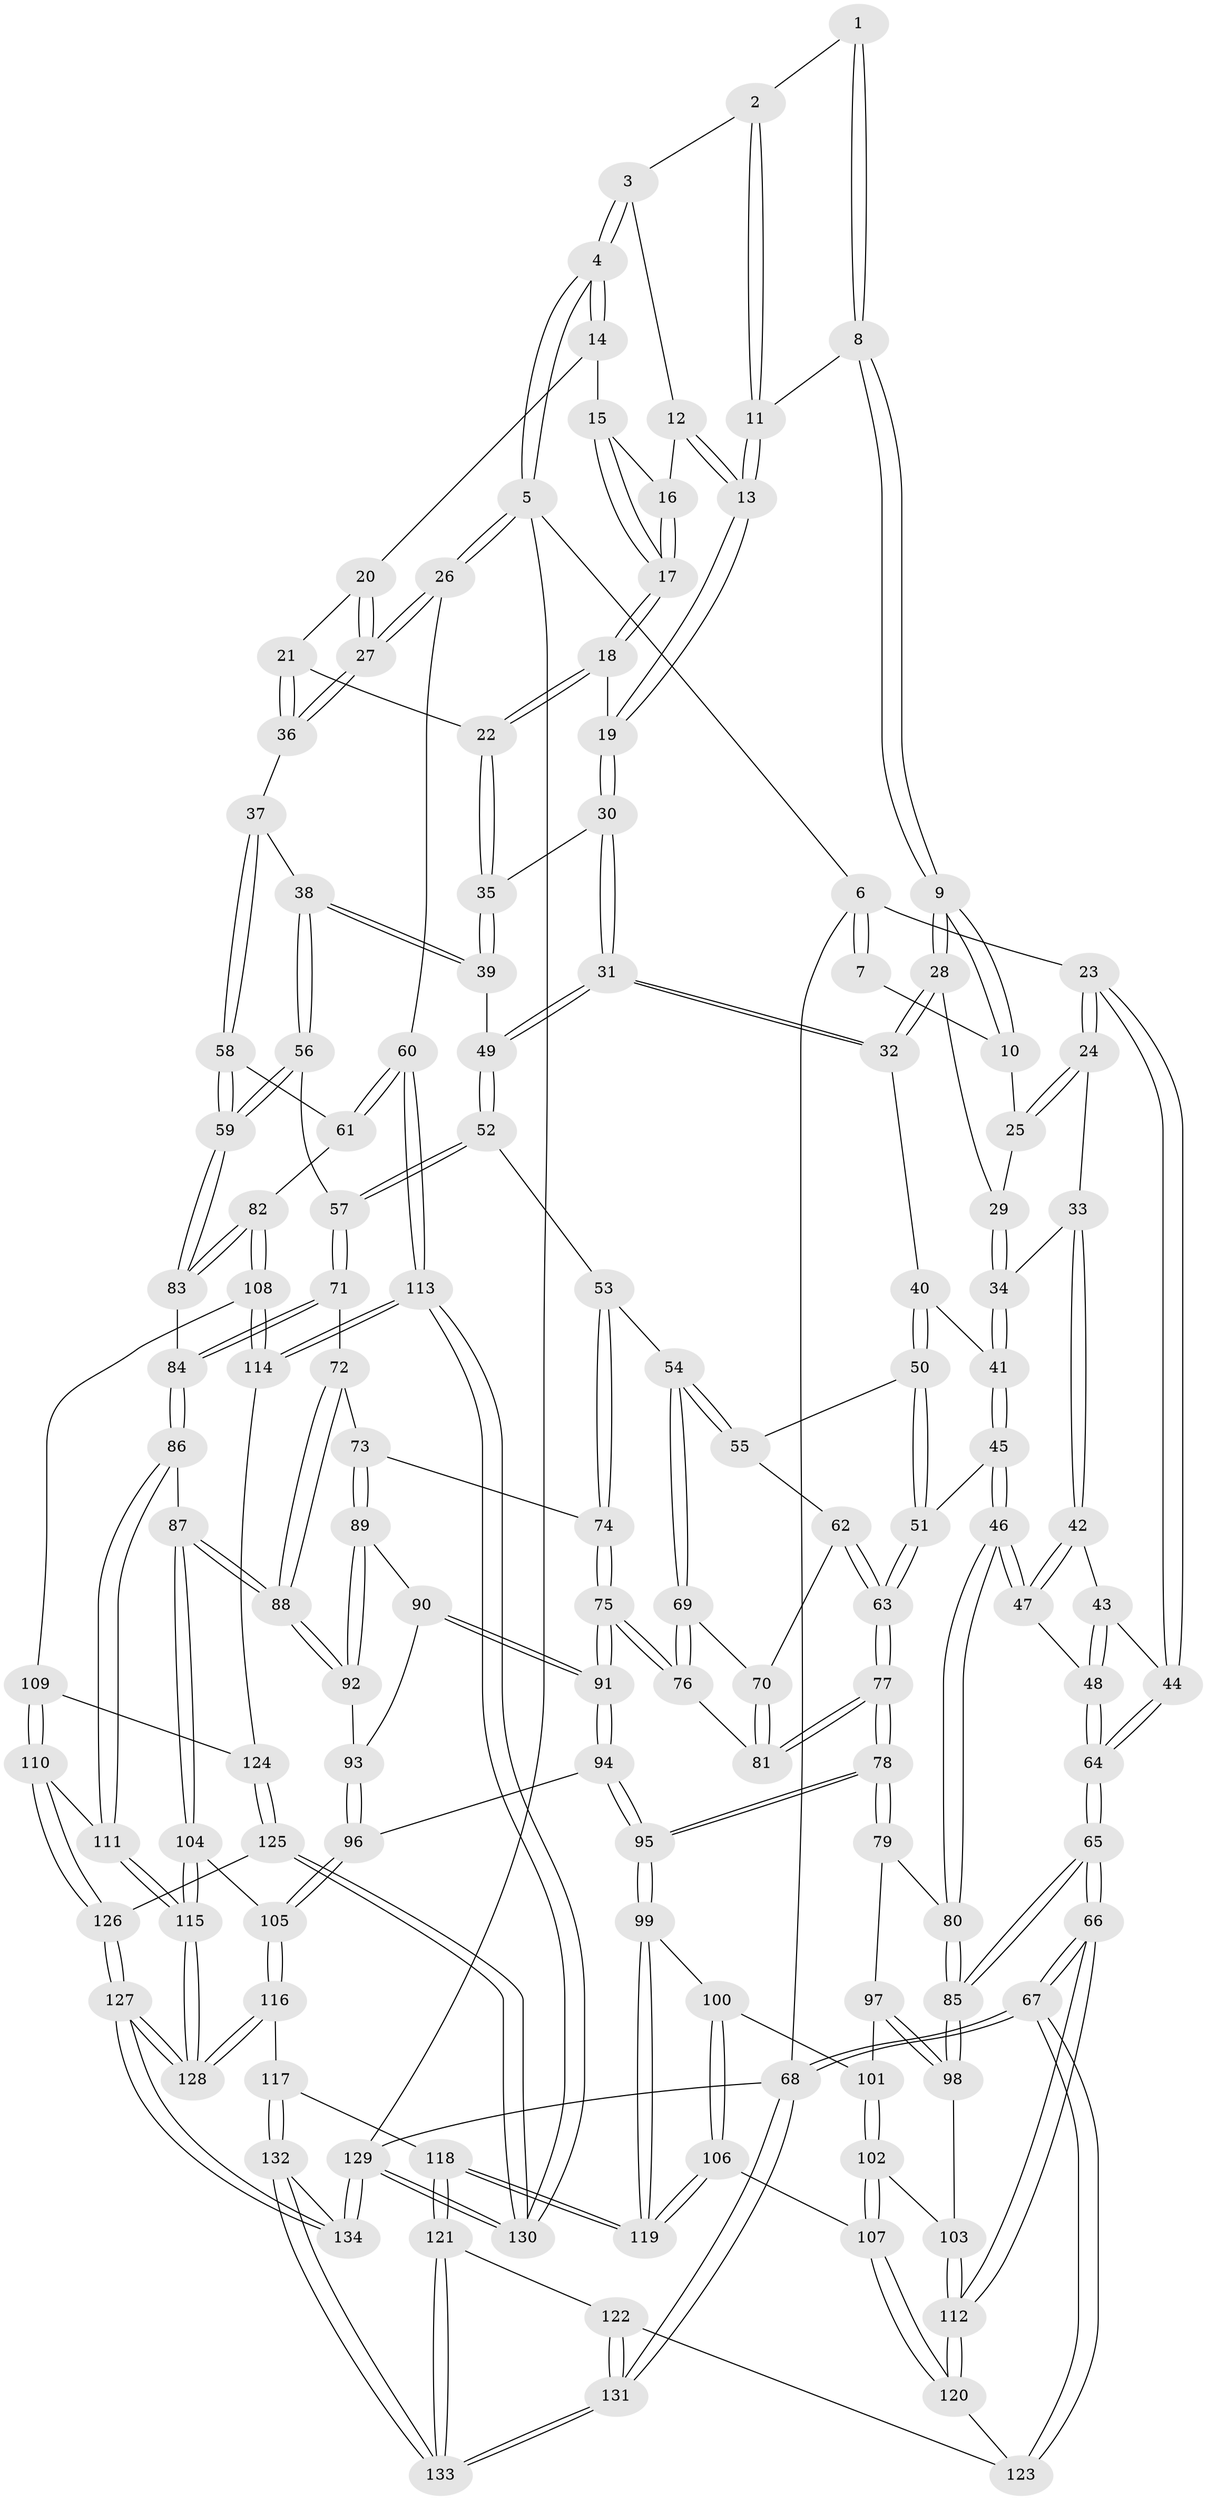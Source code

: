 // Generated by graph-tools (version 1.1) at 2025/27/03/09/25 03:27:15]
// undirected, 134 vertices, 332 edges
graph export_dot {
graph [start="1"]
  node [color=gray90,style=filled];
  1 [pos="+0.3928155659788614+0"];
  2 [pos="+0.5117618387121022+0"];
  3 [pos="+0.717178530062276+0"];
  4 [pos="+1+0"];
  5 [pos="+1+0"];
  6 [pos="+0+0"];
  7 [pos="+0.37143584422951+0"];
  8 [pos="+0.4418012244938205+0.12190227340446048"];
  9 [pos="+0.4052046726428321+0.14844220269171413"];
  10 [pos="+0.3262506743307412+0.11976975498353833"];
  11 [pos="+0.5316517210028184+0.10946088075794526"];
  12 [pos="+0.6975027639405366+0"];
  13 [pos="+0.5896560101392058+0.12681733537326814"];
  14 [pos="+0.9336313512650012+0.046290580044830894"];
  15 [pos="+0.8263566257945276+0.08679153033891601"];
  16 [pos="+0.7236861169973461+0"];
  17 [pos="+0.7469900296491461+0.1498237419058616"];
  18 [pos="+0.7258498226861002+0.19169432538330605"];
  19 [pos="+0.6309985550290195+0.1806272046436671"];
  20 [pos="+0.9132535774310109+0.15006380429501032"];
  21 [pos="+0.8044787676942986+0.23128060976392095"];
  22 [pos="+0.744682237129923+0.21205457610129602"];
  23 [pos="+0+0"];
  24 [pos="+0+0"];
  25 [pos="+0.26526627870670055+0.1197495012298692"];
  26 [pos="+1+0.3895447244792363"];
  27 [pos="+1+0.363417447408847"];
  28 [pos="+0.4079850487925717+0.29534242664935295"];
  29 [pos="+0.2635873380744004+0.2472725579610121"];
  30 [pos="+0.5592166555697864+0.314055023414157"];
  31 [pos="+0.5005485091625763+0.3576559613896259"];
  32 [pos="+0.41735197595183865+0.32262809016443955"];
  33 [pos="+0.16728869117797723+0.3169950756067321"];
  34 [pos="+0.16912527666047655+0.3173869973887197"];
  35 [pos="+0.7158207275979096+0.3676696065682069"];
  36 [pos="+0.9283391468568696+0.37260579629122326"];
  37 [pos="+0.8602195512020395+0.41988707938655656"];
  38 [pos="+0.748504063327739+0.42775618240651136"];
  39 [pos="+0.7357895665685557+0.4099478157217127"];
  40 [pos="+0.3255473124170996+0.3906110961854122"];
  41 [pos="+0.22483106161735342+0.3589659610748552"];
  42 [pos="+0.1614910210934792+0.3240139597652055"];
  43 [pos="+0.06138693488074674+0.35424035545659627"];
  44 [pos="+0+0.25619862131024584"];
  45 [pos="+0.18741136948402998+0.5093204179868618"];
  46 [pos="+0.09420516445679578+0.539832869208708"];
  47 [pos="+0.07084983038995887+0.5214877419312653"];
  48 [pos="+0.024277419801529414+0.5105283604863243"];
  49 [pos="+0.5155737564402653+0.406827311854695"];
  50 [pos="+0.3203952967163963+0.43683483052976063"];
  51 [pos="+0.21187211396273634+0.5103617712862788"];
  52 [pos="+0.5225550305332717+0.4515259695078371"];
  53 [pos="+0.5152093128148959+0.4615422770077207"];
  54 [pos="+0.4575401315862323+0.5103101489575198"];
  55 [pos="+0.3389823220464292+0.4797864037220133"];
  56 [pos="+0.6935942655892916+0.5144586116630395"];
  57 [pos="+0.6438945211732939+0.5296209898501908"];
  58 [pos="+0.8604467193906018+0.5475849084745548"];
  59 [pos="+0.7805862618783562+0.6089626504273448"];
  60 [pos="+1+0.6503451969797296"];
  61 [pos="+0.894709711140432+0.5707166033190851"];
  62 [pos="+0.3354201509769973+0.5155205411959896"];
  63 [pos="+0.26302349332706215+0.5548423272631372"];
  64 [pos="+0+0.4792997256700316"];
  65 [pos="+0+0.7372769996800992"];
  66 [pos="+0+1"];
  67 [pos="+0+1"];
  68 [pos="+0+1"];
  69 [pos="+0.42499922657192657+0.5896392610208587"];
  70 [pos="+0.3476063558759471+0.5449125035692765"];
  71 [pos="+0.6251424167016933+0.5846152448965054"];
  72 [pos="+0.6212459710540548+0.5888070505192257"];
  73 [pos="+0.5744151525240112+0.6181770493276177"];
  74 [pos="+0.5239944681222372+0.610089213684107"];
  75 [pos="+0.4506037376030495+0.6413778122385527"];
  76 [pos="+0.42523607375522604+0.5914688244741269"];
  77 [pos="+0.2830164246274999+0.641217734108322"];
  78 [pos="+0.2747442869488508+0.6613929826636161"];
  79 [pos="+0.12916249961930745+0.6367782138581717"];
  80 [pos="+0.11492979775452328+0.6060021042703692"];
  81 [pos="+0.2914758385028574+0.634407607536528"];
  82 [pos="+0.8512969440640588+0.718974971693839"];
  83 [pos="+0.7824298853119982+0.6808872397327743"];
  84 [pos="+0.7281155124937019+0.7044241255207748"];
  85 [pos="+0+0.7072439940438812"];
  86 [pos="+0.7032075570800393+0.72869974861777"];
  87 [pos="+0.6404645163967382+0.7426712161279287"];
  88 [pos="+0.6347897394834856+0.7353406083515234"];
  89 [pos="+0.5741412312064058+0.6212688947933113"];
  90 [pos="+0.5553720999174274+0.666404194507993"];
  91 [pos="+0.44879414719665434+0.6551771257044824"];
  92 [pos="+0.6104011604660027+0.7169572412554176"];
  93 [pos="+0.5511940600871464+0.6970620509418436"];
  94 [pos="+0.4381420109521892+0.7068180464889855"];
  95 [pos="+0.31140132563769224+0.7301304754165437"];
  96 [pos="+0.4665603442233991+0.7367351569310949"];
  97 [pos="+0.12548470900793168+0.6500657911303918"];
  98 [pos="+0.0824836216763877+0.7077322333852184"];
  99 [pos="+0.30192265469056795+0.7548201719612441"];
  100 [pos="+0.1881609398932496+0.75012431304156"];
  101 [pos="+0.15912777351890917+0.7222064597583138"];
  102 [pos="+0.13326854819903414+0.8076264585836227"];
  103 [pos="+0.07749699383347772+0.7446971049659681"];
  104 [pos="+0.580389107758408+0.8299999305666632"];
  105 [pos="+0.49260696223022676+0.7982182444486509"];
  106 [pos="+0.1669270338535386+0.8161225399877889"];
  107 [pos="+0.13776859660649712+0.8178202829465593"];
  108 [pos="+0.8657924799576322+0.7303481774600467"];
  109 [pos="+0.8147473615642754+0.8428358293219356"];
  110 [pos="+0.7938992930204009+0.8568687968858387"];
  111 [pos="+0.7369393025897123+0.8349901694139892"];
  112 [pos="+0+0.8735279750133108"];
  113 [pos="+1+0.7310194864328212"];
  114 [pos="+1+0.7405267756765568"];
  115 [pos="+0.6140670127649428+0.906334028577492"];
  116 [pos="+0.40401346399879395+0.893861483689287"];
  117 [pos="+0.3765102470959942+0.9017662531400056"];
  118 [pos="+0.2960763342843471+0.8779098327470206"];
  119 [pos="+0.2907934600215415+0.8603508174325621"];
  120 [pos="+0.12076695085140957+0.8398089602582778"];
  121 [pos="+0.27633396727230597+0.9030556754289069"];
  122 [pos="+0.23930613854312802+0.9155346595316687"];
  123 [pos="+0.1516848976155179+0.9284068112225723"];
  124 [pos="+0.8861518034310707+0.882117971758929"];
  125 [pos="+0.8930023361336116+0.9458600989787415"];
  126 [pos="+0.7728016441526979+1"];
  127 [pos="+0.6830344909738907+1"];
  128 [pos="+0.6143102164023717+1"];
  129 [pos="+1+1"];
  130 [pos="+1+0.926128952233857"];
  131 [pos="+0+1"];
  132 [pos="+0.44357606696619806+1"];
  133 [pos="+0.2688136531016225+1"];
  134 [pos="+0.6829082795542558+1"];
  1 -- 2;
  1 -- 8;
  1 -- 8;
  2 -- 3;
  2 -- 11;
  2 -- 11;
  3 -- 4;
  3 -- 4;
  3 -- 12;
  4 -- 5;
  4 -- 5;
  4 -- 14;
  4 -- 14;
  5 -- 6;
  5 -- 26;
  5 -- 26;
  5 -- 129;
  6 -- 7;
  6 -- 7;
  6 -- 23;
  6 -- 68;
  7 -- 10;
  8 -- 9;
  8 -- 9;
  8 -- 11;
  9 -- 10;
  9 -- 10;
  9 -- 28;
  9 -- 28;
  10 -- 25;
  11 -- 13;
  11 -- 13;
  12 -- 13;
  12 -- 13;
  12 -- 16;
  13 -- 19;
  13 -- 19;
  14 -- 15;
  14 -- 20;
  15 -- 16;
  15 -- 17;
  15 -- 17;
  16 -- 17;
  16 -- 17;
  17 -- 18;
  17 -- 18;
  18 -- 19;
  18 -- 22;
  18 -- 22;
  19 -- 30;
  19 -- 30;
  20 -- 21;
  20 -- 27;
  20 -- 27;
  21 -- 22;
  21 -- 36;
  21 -- 36;
  22 -- 35;
  22 -- 35;
  23 -- 24;
  23 -- 24;
  23 -- 44;
  23 -- 44;
  24 -- 25;
  24 -- 25;
  24 -- 33;
  25 -- 29;
  26 -- 27;
  26 -- 27;
  26 -- 60;
  27 -- 36;
  27 -- 36;
  28 -- 29;
  28 -- 32;
  28 -- 32;
  29 -- 34;
  29 -- 34;
  30 -- 31;
  30 -- 31;
  30 -- 35;
  31 -- 32;
  31 -- 32;
  31 -- 49;
  31 -- 49;
  32 -- 40;
  33 -- 34;
  33 -- 42;
  33 -- 42;
  34 -- 41;
  34 -- 41;
  35 -- 39;
  35 -- 39;
  36 -- 37;
  37 -- 38;
  37 -- 58;
  37 -- 58;
  38 -- 39;
  38 -- 39;
  38 -- 56;
  38 -- 56;
  39 -- 49;
  40 -- 41;
  40 -- 50;
  40 -- 50;
  41 -- 45;
  41 -- 45;
  42 -- 43;
  42 -- 47;
  42 -- 47;
  43 -- 44;
  43 -- 48;
  43 -- 48;
  44 -- 64;
  44 -- 64;
  45 -- 46;
  45 -- 46;
  45 -- 51;
  46 -- 47;
  46 -- 47;
  46 -- 80;
  46 -- 80;
  47 -- 48;
  48 -- 64;
  48 -- 64;
  49 -- 52;
  49 -- 52;
  50 -- 51;
  50 -- 51;
  50 -- 55;
  51 -- 63;
  51 -- 63;
  52 -- 53;
  52 -- 57;
  52 -- 57;
  53 -- 54;
  53 -- 74;
  53 -- 74;
  54 -- 55;
  54 -- 55;
  54 -- 69;
  54 -- 69;
  55 -- 62;
  56 -- 57;
  56 -- 59;
  56 -- 59;
  57 -- 71;
  57 -- 71;
  58 -- 59;
  58 -- 59;
  58 -- 61;
  59 -- 83;
  59 -- 83;
  60 -- 61;
  60 -- 61;
  60 -- 113;
  60 -- 113;
  61 -- 82;
  62 -- 63;
  62 -- 63;
  62 -- 70;
  63 -- 77;
  63 -- 77;
  64 -- 65;
  64 -- 65;
  65 -- 66;
  65 -- 66;
  65 -- 85;
  65 -- 85;
  66 -- 67;
  66 -- 67;
  66 -- 112;
  66 -- 112;
  67 -- 68;
  67 -- 68;
  67 -- 123;
  67 -- 123;
  68 -- 131;
  68 -- 131;
  68 -- 129;
  69 -- 70;
  69 -- 76;
  69 -- 76;
  70 -- 81;
  70 -- 81;
  71 -- 72;
  71 -- 84;
  71 -- 84;
  72 -- 73;
  72 -- 88;
  72 -- 88;
  73 -- 74;
  73 -- 89;
  73 -- 89;
  74 -- 75;
  74 -- 75;
  75 -- 76;
  75 -- 76;
  75 -- 91;
  75 -- 91;
  76 -- 81;
  77 -- 78;
  77 -- 78;
  77 -- 81;
  77 -- 81;
  78 -- 79;
  78 -- 79;
  78 -- 95;
  78 -- 95;
  79 -- 80;
  79 -- 97;
  80 -- 85;
  80 -- 85;
  82 -- 83;
  82 -- 83;
  82 -- 108;
  82 -- 108;
  83 -- 84;
  84 -- 86;
  84 -- 86;
  85 -- 98;
  85 -- 98;
  86 -- 87;
  86 -- 111;
  86 -- 111;
  87 -- 88;
  87 -- 88;
  87 -- 104;
  87 -- 104;
  88 -- 92;
  88 -- 92;
  89 -- 90;
  89 -- 92;
  89 -- 92;
  90 -- 91;
  90 -- 91;
  90 -- 93;
  91 -- 94;
  91 -- 94;
  92 -- 93;
  93 -- 96;
  93 -- 96;
  94 -- 95;
  94 -- 95;
  94 -- 96;
  95 -- 99;
  95 -- 99;
  96 -- 105;
  96 -- 105;
  97 -- 98;
  97 -- 98;
  97 -- 101;
  98 -- 103;
  99 -- 100;
  99 -- 119;
  99 -- 119;
  100 -- 101;
  100 -- 106;
  100 -- 106;
  101 -- 102;
  101 -- 102;
  102 -- 103;
  102 -- 107;
  102 -- 107;
  103 -- 112;
  103 -- 112;
  104 -- 105;
  104 -- 115;
  104 -- 115;
  105 -- 116;
  105 -- 116;
  106 -- 107;
  106 -- 119;
  106 -- 119;
  107 -- 120;
  107 -- 120;
  108 -- 109;
  108 -- 114;
  108 -- 114;
  109 -- 110;
  109 -- 110;
  109 -- 124;
  110 -- 111;
  110 -- 126;
  110 -- 126;
  111 -- 115;
  111 -- 115;
  112 -- 120;
  112 -- 120;
  113 -- 114;
  113 -- 114;
  113 -- 130;
  113 -- 130;
  114 -- 124;
  115 -- 128;
  115 -- 128;
  116 -- 117;
  116 -- 128;
  116 -- 128;
  117 -- 118;
  117 -- 132;
  117 -- 132;
  118 -- 119;
  118 -- 119;
  118 -- 121;
  118 -- 121;
  120 -- 123;
  121 -- 122;
  121 -- 133;
  121 -- 133;
  122 -- 123;
  122 -- 131;
  122 -- 131;
  124 -- 125;
  124 -- 125;
  125 -- 126;
  125 -- 130;
  125 -- 130;
  126 -- 127;
  126 -- 127;
  127 -- 128;
  127 -- 128;
  127 -- 134;
  127 -- 134;
  129 -- 130;
  129 -- 130;
  129 -- 134;
  129 -- 134;
  131 -- 133;
  131 -- 133;
  132 -- 133;
  132 -- 133;
  132 -- 134;
}
